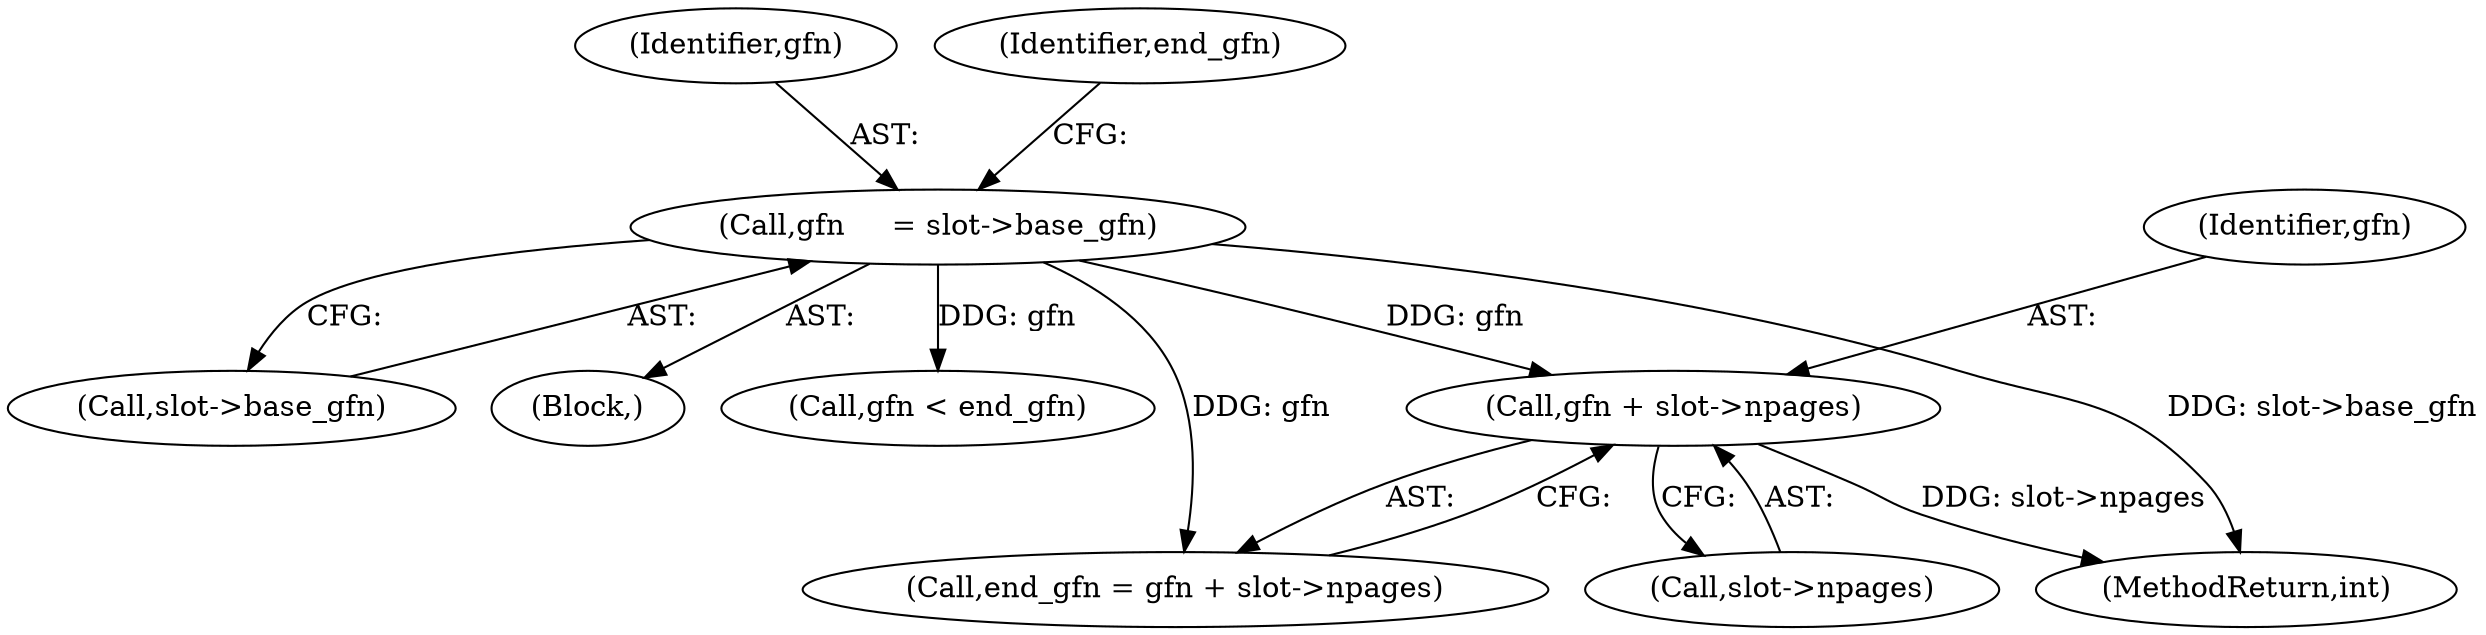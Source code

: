 digraph "0_linux_350b8bdd689cd2ab2c67c8a86a0be86cfa0751a7@pointer" {
"1000140" [label="(Call,gfn + slot->npages)"];
"1000133" [label="(Call,gfn     = slot->base_gfn)"];
"1000133" [label="(Call,gfn     = slot->base_gfn)"];
"1000135" [label="(Call,slot->base_gfn)"];
"1000274" [label="(MethodReturn,int)"];
"1000134" [label="(Identifier,gfn)"];
"1000141" [label="(Identifier,gfn)"];
"1000142" [label="(Call,slot->npages)"];
"1000138" [label="(Call,end_gfn = gfn + slot->npages)"];
"1000140" [label="(Call,gfn + slot->npages)"];
"1000111" [label="(Block,)"];
"1000169" [label="(Call,gfn < end_gfn)"];
"1000139" [label="(Identifier,end_gfn)"];
"1000140" -> "1000138"  [label="AST: "];
"1000140" -> "1000142"  [label="CFG: "];
"1000141" -> "1000140"  [label="AST: "];
"1000142" -> "1000140"  [label="AST: "];
"1000138" -> "1000140"  [label="CFG: "];
"1000140" -> "1000274"  [label="DDG: slot->npages"];
"1000133" -> "1000140"  [label="DDG: gfn"];
"1000133" -> "1000111"  [label="AST: "];
"1000133" -> "1000135"  [label="CFG: "];
"1000134" -> "1000133"  [label="AST: "];
"1000135" -> "1000133"  [label="AST: "];
"1000139" -> "1000133"  [label="CFG: "];
"1000133" -> "1000274"  [label="DDG: slot->base_gfn"];
"1000133" -> "1000138"  [label="DDG: gfn"];
"1000133" -> "1000169"  [label="DDG: gfn"];
}
